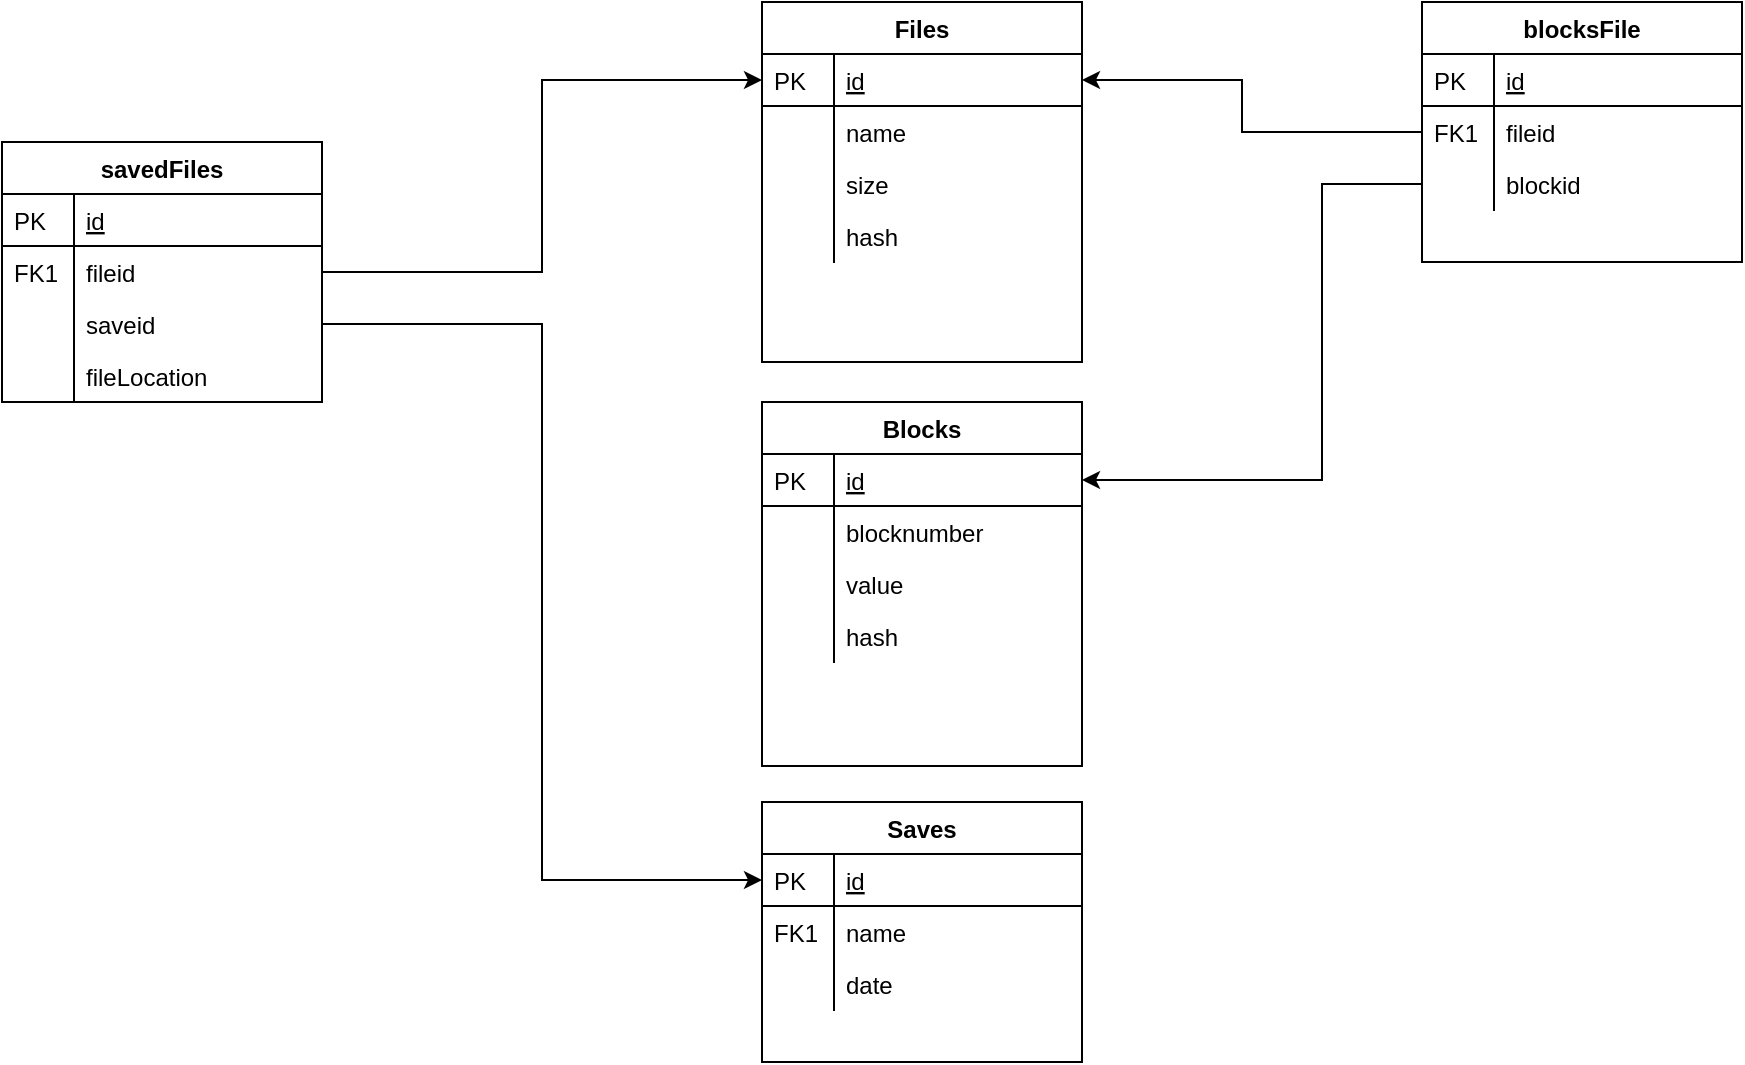 <mxfile version="12.9.13" type="device"><diagram id="C5RBs43oDa-KdzZeNtuy" name="Page-1"><mxGraphModel dx="1264" dy="592" grid="1" gridSize="10" guides="1" tooltips="1" connect="1" arrows="1" fold="1" page="1" pageScale="1" pageWidth="827" pageHeight="1169" math="0" shadow="0"><root><mxCell id="WIyWlLk6GJQsqaUBKTNV-0"/><mxCell id="WIyWlLk6GJQsqaUBKTNV-1" parent="WIyWlLk6GJQsqaUBKTNV-0"/><mxCell id="zkfFHV4jXpPFQw0GAbJ--51" value="Files" style="swimlane;fontStyle=1;childLayout=stackLayout;horizontal=1;startSize=26;horizontalStack=0;resizeParent=1;resizeLast=0;collapsible=1;marginBottom=0;rounded=0;shadow=0;strokeWidth=1;" parent="WIyWlLk6GJQsqaUBKTNV-1" vertex="1"><mxGeometry x="440" y="120" width="160" height="180" as="geometry"><mxRectangle x="20" y="80" width="160" height="26" as="alternateBounds"/></mxGeometry></mxCell><mxCell id="zkfFHV4jXpPFQw0GAbJ--52" value="id" style="shape=partialRectangle;top=0;left=0;right=0;bottom=1;align=left;verticalAlign=top;fillColor=none;spacingLeft=40;spacingRight=4;overflow=hidden;rotatable=0;points=[[0,0.5],[1,0.5]];portConstraint=eastwest;dropTarget=0;rounded=0;shadow=0;strokeWidth=1;fontStyle=4" parent="zkfFHV4jXpPFQw0GAbJ--51" vertex="1"><mxGeometry y="26" width="160" height="26" as="geometry"/></mxCell><mxCell id="zkfFHV4jXpPFQw0GAbJ--53" value="PK" style="shape=partialRectangle;top=0;left=0;bottom=0;fillColor=none;align=left;verticalAlign=top;spacingLeft=4;spacingRight=4;overflow=hidden;rotatable=0;points=[];portConstraint=eastwest;part=1;" parent="zkfFHV4jXpPFQw0GAbJ--52" vertex="1" connectable="0"><mxGeometry width="36" height="26" as="geometry"/></mxCell><mxCell id="zkfFHV4jXpPFQw0GAbJ--54" value="name" style="shape=partialRectangle;top=0;left=0;right=0;bottom=0;align=left;verticalAlign=top;fillColor=none;spacingLeft=40;spacingRight=4;overflow=hidden;rotatable=0;points=[[0,0.5],[1,0.5]];portConstraint=eastwest;dropTarget=0;rounded=0;shadow=0;strokeWidth=1;" parent="zkfFHV4jXpPFQw0GAbJ--51" vertex="1"><mxGeometry y="52" width="160" height="26" as="geometry"/></mxCell><mxCell id="zkfFHV4jXpPFQw0GAbJ--55" value="" style="shape=partialRectangle;top=0;left=0;bottom=0;fillColor=none;align=left;verticalAlign=top;spacingLeft=4;spacingRight=4;overflow=hidden;rotatable=0;points=[];portConstraint=eastwest;part=1;" parent="zkfFHV4jXpPFQw0GAbJ--54" vertex="1" connectable="0"><mxGeometry width="36" height="26" as="geometry"/></mxCell><mxCell id="Aq4q2vyzUwD314ecmyvT-1" value="size&#10;" style="shape=partialRectangle;top=0;left=0;right=0;bottom=0;align=left;verticalAlign=top;fillColor=none;spacingLeft=40;spacingRight=4;overflow=hidden;rotatable=0;points=[[0,0.5],[1,0.5]];portConstraint=eastwest;dropTarget=0;rounded=0;shadow=0;strokeWidth=1;" parent="zkfFHV4jXpPFQw0GAbJ--51" vertex="1"><mxGeometry y="78" width="160" height="26" as="geometry"/></mxCell><mxCell id="Aq4q2vyzUwD314ecmyvT-2" value="" style="shape=partialRectangle;top=0;left=0;bottom=0;fillColor=none;align=left;verticalAlign=top;spacingLeft=4;spacingRight=4;overflow=hidden;rotatable=0;points=[];portConstraint=eastwest;part=1;" parent="Aq4q2vyzUwD314ecmyvT-1" vertex="1" connectable="0"><mxGeometry width="36" height="26" as="geometry"/></mxCell><mxCell id="Aq4q2vyzUwD314ecmyvT-16" value="hash" style="shape=partialRectangle;top=0;left=0;right=0;bottom=0;align=left;verticalAlign=top;fillColor=none;spacingLeft=40;spacingRight=4;overflow=hidden;rotatable=0;points=[[0,0.5],[1,0.5]];portConstraint=eastwest;dropTarget=0;rounded=0;shadow=0;strokeWidth=1;" parent="zkfFHV4jXpPFQw0GAbJ--51" vertex="1"><mxGeometry y="104" width="160" height="26" as="geometry"/></mxCell><mxCell id="Aq4q2vyzUwD314ecmyvT-17" value="" style="shape=partialRectangle;top=0;left=0;bottom=0;fillColor=none;align=left;verticalAlign=top;spacingLeft=4;spacingRight=4;overflow=hidden;rotatable=0;points=[];portConstraint=eastwest;part=1;" parent="Aq4q2vyzUwD314ecmyvT-16" vertex="1" connectable="0"><mxGeometry width="36" height="26" as="geometry"/></mxCell><mxCell id="Aq4q2vyzUwD314ecmyvT-9" value="Blocks" style="swimlane;fontStyle=1;childLayout=stackLayout;horizontal=1;startSize=26;horizontalStack=0;resizeParent=1;resizeLast=0;collapsible=1;marginBottom=0;rounded=0;shadow=0;strokeWidth=1;" parent="WIyWlLk6GJQsqaUBKTNV-1" vertex="1"><mxGeometry x="440" y="320" width="160" height="182" as="geometry"><mxRectangle x="260" y="80" width="160" height="26" as="alternateBounds"/></mxGeometry></mxCell><mxCell id="Aq4q2vyzUwD314ecmyvT-10" value="id" style="shape=partialRectangle;top=0;left=0;right=0;bottom=1;align=left;verticalAlign=top;fillColor=none;spacingLeft=40;spacingRight=4;overflow=hidden;rotatable=0;points=[[0,0.5],[1,0.5]];portConstraint=eastwest;dropTarget=0;rounded=0;shadow=0;strokeWidth=1;fontStyle=4" parent="Aq4q2vyzUwD314ecmyvT-9" vertex="1"><mxGeometry y="26" width="160" height="26" as="geometry"/></mxCell><mxCell id="Aq4q2vyzUwD314ecmyvT-11" value="PK" style="shape=partialRectangle;top=0;left=0;bottom=0;fillColor=none;align=left;verticalAlign=top;spacingLeft=4;spacingRight=4;overflow=hidden;rotatable=0;points=[];portConstraint=eastwest;part=1;" parent="Aq4q2vyzUwD314ecmyvT-10" vertex="1" connectable="0"><mxGeometry width="36" height="26" as="geometry"/></mxCell><mxCell id="F7ainiF7LfrARJ0rKNYO-16" value="blocknumber" style="shape=partialRectangle;top=0;left=0;right=0;bottom=0;align=left;verticalAlign=top;fillColor=none;spacingLeft=40;spacingRight=4;overflow=hidden;rotatable=0;points=[[0,0.5],[1,0.5]];portConstraint=eastwest;dropTarget=0;rounded=0;shadow=0;strokeWidth=1;" parent="Aq4q2vyzUwD314ecmyvT-9" vertex="1"><mxGeometry y="52" width="160" height="26" as="geometry"/></mxCell><mxCell id="F7ainiF7LfrARJ0rKNYO-17" value="" style="shape=partialRectangle;top=0;left=0;bottom=0;fillColor=none;align=left;verticalAlign=top;spacingLeft=4;spacingRight=4;overflow=hidden;rotatable=0;points=[];portConstraint=eastwest;part=1;" parent="F7ainiF7LfrARJ0rKNYO-16" vertex="1" connectable="0"><mxGeometry width="36" height="26" as="geometry"/></mxCell><mxCell id="Aq4q2vyzUwD314ecmyvT-14" value="value" style="shape=partialRectangle;top=0;left=0;right=0;bottom=0;align=left;verticalAlign=top;fillColor=none;spacingLeft=40;spacingRight=4;overflow=hidden;rotatable=0;points=[[0,0.5],[1,0.5]];portConstraint=eastwest;dropTarget=0;rounded=0;shadow=0;strokeWidth=1;" parent="Aq4q2vyzUwD314ecmyvT-9" vertex="1"><mxGeometry y="78" width="160" height="26" as="geometry"/></mxCell><mxCell id="Aq4q2vyzUwD314ecmyvT-15" value="" style="shape=partialRectangle;top=0;left=0;bottom=0;fillColor=none;align=left;verticalAlign=top;spacingLeft=4;spacingRight=4;overflow=hidden;rotatable=0;points=[];portConstraint=eastwest;part=1;" parent="Aq4q2vyzUwD314ecmyvT-14" vertex="1" connectable="0"><mxGeometry width="36" height="26" as="geometry"/></mxCell><mxCell id="F7ainiF7LfrARJ0rKNYO-18" value="hash" style="shape=partialRectangle;top=0;left=0;right=0;bottom=0;align=left;verticalAlign=top;fillColor=none;spacingLeft=40;spacingRight=4;overflow=hidden;rotatable=0;points=[[0,0.5],[1,0.5]];portConstraint=eastwest;dropTarget=0;rounded=0;shadow=0;strokeWidth=1;" parent="Aq4q2vyzUwD314ecmyvT-9" vertex="1"><mxGeometry y="104" width="160" height="26" as="geometry"/></mxCell><mxCell id="F7ainiF7LfrARJ0rKNYO-19" value="" style="shape=partialRectangle;top=0;left=0;bottom=0;fillColor=none;align=left;verticalAlign=top;spacingLeft=4;spacingRight=4;overflow=hidden;rotatable=0;points=[];portConstraint=eastwest;part=1;" parent="F7ainiF7LfrARJ0rKNYO-18" vertex="1" connectable="0"><mxGeometry width="36" height="26" as="geometry"/></mxCell><mxCell id="Z777RDPnw3om9eMc-3nm-4" style="edgeStyle=orthogonalEdgeStyle;rounded=0;orthogonalLoop=1;jettySize=auto;html=1;exitX=1;exitY=0.5;exitDx=0;exitDy=0;" parent="WIyWlLk6GJQsqaUBKTNV-1" source="FWd-vsmhd7TZbgj46777-11" target="zkfFHV4jXpPFQw0GAbJ--65" edge="1"><mxGeometry relative="1" as="geometry"/></mxCell><mxCell id="Z777RDPnw3om9eMc-3nm-5" style="edgeStyle=orthogonalEdgeStyle;rounded=0;orthogonalLoop=1;jettySize=auto;html=1;exitX=1;exitY=0.5;exitDx=0;exitDy=0;" parent="WIyWlLk6GJQsqaUBKTNV-1" source="FWd-vsmhd7TZbgj46777-7" target="zkfFHV4jXpPFQw0GAbJ--52" edge="1"><mxGeometry relative="1" as="geometry"/></mxCell><mxCell id="FWd-vsmhd7TZbgj46777-4" value="savedFiles" style="swimlane;fontStyle=1;childLayout=stackLayout;horizontal=1;startSize=26;horizontalStack=0;resizeParent=1;resizeLast=0;collapsible=1;marginBottom=0;rounded=0;shadow=0;strokeWidth=1;" parent="WIyWlLk6GJQsqaUBKTNV-1" vertex="1"><mxGeometry x="60" y="190" width="160" height="130" as="geometry"><mxRectangle x="260" y="270" width="160" height="26" as="alternateBounds"/></mxGeometry></mxCell><mxCell id="FWd-vsmhd7TZbgj46777-5" value="id" style="shape=partialRectangle;top=0;left=0;right=0;bottom=1;align=left;verticalAlign=top;fillColor=none;spacingLeft=40;spacingRight=4;overflow=hidden;rotatable=0;points=[[0,0.5],[1,0.5]];portConstraint=eastwest;dropTarget=0;rounded=0;shadow=0;strokeWidth=1;fontStyle=4" parent="FWd-vsmhd7TZbgj46777-4" vertex="1"><mxGeometry y="26" width="160" height="26" as="geometry"/></mxCell><mxCell id="FWd-vsmhd7TZbgj46777-6" value="PK" style="shape=partialRectangle;top=0;left=0;bottom=0;fillColor=none;align=left;verticalAlign=top;spacingLeft=4;spacingRight=4;overflow=hidden;rotatable=0;points=[];portConstraint=eastwest;part=1;" parent="FWd-vsmhd7TZbgj46777-5" vertex="1" connectable="0"><mxGeometry width="36" height="26" as="geometry"/></mxCell><mxCell id="FWd-vsmhd7TZbgj46777-7" value="fileid" style="shape=partialRectangle;top=0;left=0;right=0;bottom=0;align=left;verticalAlign=top;fillColor=none;spacingLeft=40;spacingRight=4;overflow=hidden;rotatable=0;points=[[0,0.5],[1,0.5]];portConstraint=eastwest;dropTarget=0;rounded=0;shadow=0;strokeWidth=1;" parent="FWd-vsmhd7TZbgj46777-4" vertex="1"><mxGeometry y="52" width="160" height="26" as="geometry"/></mxCell><mxCell id="FWd-vsmhd7TZbgj46777-8" value="FK1" style="shape=partialRectangle;top=0;left=0;bottom=0;fillColor=none;align=left;verticalAlign=top;spacingLeft=4;spacingRight=4;overflow=hidden;rotatable=0;points=[];portConstraint=eastwest;part=1;" parent="FWd-vsmhd7TZbgj46777-7" vertex="1" connectable="0"><mxGeometry width="36" height="26" as="geometry"/></mxCell><mxCell id="FWd-vsmhd7TZbgj46777-11" value="saveid" style="shape=partialRectangle;top=0;left=0;right=0;bottom=0;align=left;verticalAlign=top;fillColor=none;spacingLeft=40;spacingRight=4;overflow=hidden;rotatable=0;points=[[0,0.5],[1,0.5]];portConstraint=eastwest;dropTarget=0;rounded=0;shadow=0;strokeWidth=1;" parent="FWd-vsmhd7TZbgj46777-4" vertex="1"><mxGeometry y="78" width="160" height="26" as="geometry"/></mxCell><mxCell id="FWd-vsmhd7TZbgj46777-12" value="" style="shape=partialRectangle;top=0;left=0;bottom=0;fillColor=none;align=left;verticalAlign=top;spacingLeft=4;spacingRight=4;overflow=hidden;rotatable=0;points=[];portConstraint=eastwest;part=1;" parent="FWd-vsmhd7TZbgj46777-11" vertex="1" connectable="0"><mxGeometry width="36" height="26" as="geometry"/></mxCell><mxCell id="nFXF8MZ23jindB-fsitG-4" value="fileLocation" style="shape=partialRectangle;top=0;left=0;right=0;bottom=0;align=left;verticalAlign=top;fillColor=none;spacingLeft=40;spacingRight=4;overflow=hidden;rotatable=0;points=[[0,0.5],[1,0.5]];portConstraint=eastwest;dropTarget=0;rounded=0;shadow=0;strokeWidth=1;" parent="FWd-vsmhd7TZbgj46777-4" vertex="1"><mxGeometry y="104" width="160" height="26" as="geometry"/></mxCell><mxCell id="nFXF8MZ23jindB-fsitG-5" value="" style="shape=partialRectangle;top=0;left=0;bottom=0;fillColor=none;align=left;verticalAlign=top;spacingLeft=4;spacingRight=4;overflow=hidden;rotatable=0;points=[];portConstraint=eastwest;part=1;" parent="nFXF8MZ23jindB-fsitG-4" vertex="1" connectable="0"><mxGeometry width="36" height="26" as="geometry"/></mxCell><mxCell id="Z777RDPnw3om9eMc-3nm-13" style="edgeStyle=orthogonalEdgeStyle;rounded=0;orthogonalLoop=1;jettySize=auto;html=1;exitX=0;exitY=0.5;exitDx=0;exitDy=0;" parent="WIyWlLk6GJQsqaUBKTNV-1" source="Z777RDPnw3om9eMc-3nm-11" target="Aq4q2vyzUwD314ecmyvT-10" edge="1"><mxGeometry relative="1" as="geometry"><Array as="points"><mxPoint x="720" y="211"/><mxPoint x="720" y="359"/></Array></mxGeometry></mxCell><mxCell id="Z777RDPnw3om9eMc-3nm-14" style="edgeStyle=orthogonalEdgeStyle;rounded=0;orthogonalLoop=1;jettySize=auto;html=1;exitX=0;exitY=0.5;exitDx=0;exitDy=0;entryX=1;entryY=0.5;entryDx=0;entryDy=0;" parent="WIyWlLk6GJQsqaUBKTNV-1" source="Z777RDPnw3om9eMc-3nm-9" target="zkfFHV4jXpPFQw0GAbJ--52" edge="1"><mxGeometry relative="1" as="geometry"><Array as="points"><mxPoint x="680" y="185"/><mxPoint x="680" y="159"/></Array></mxGeometry></mxCell><mxCell id="zkfFHV4jXpPFQw0GAbJ--64" value="Saves" style="swimlane;fontStyle=1;childLayout=stackLayout;horizontal=1;startSize=26;horizontalStack=0;resizeParent=1;resizeLast=0;collapsible=1;marginBottom=0;rounded=0;shadow=0;strokeWidth=1;" parent="WIyWlLk6GJQsqaUBKTNV-1" vertex="1"><mxGeometry x="440" y="520" width="160" height="130" as="geometry"><mxRectangle x="260" y="270" width="160" height="26" as="alternateBounds"/></mxGeometry></mxCell><mxCell id="zkfFHV4jXpPFQw0GAbJ--65" value="id" style="shape=partialRectangle;top=0;left=0;right=0;bottom=1;align=left;verticalAlign=top;fillColor=none;spacingLeft=40;spacingRight=4;overflow=hidden;rotatable=0;points=[[0,0.5],[1,0.5]];portConstraint=eastwest;dropTarget=0;rounded=0;shadow=0;strokeWidth=1;fontStyle=4" parent="zkfFHV4jXpPFQw0GAbJ--64" vertex="1"><mxGeometry y="26" width="160" height="26" as="geometry"/></mxCell><mxCell id="zkfFHV4jXpPFQw0GAbJ--66" value="PK" style="shape=partialRectangle;top=0;left=0;bottom=0;fillColor=none;align=left;verticalAlign=top;spacingLeft=4;spacingRight=4;overflow=hidden;rotatable=0;points=[];portConstraint=eastwest;part=1;" parent="zkfFHV4jXpPFQw0GAbJ--65" vertex="1" connectable="0"><mxGeometry width="36" height="26" as="geometry"/></mxCell><mxCell id="zkfFHV4jXpPFQw0GAbJ--67" value="name" style="shape=partialRectangle;top=0;left=0;right=0;bottom=0;align=left;verticalAlign=top;fillColor=none;spacingLeft=40;spacingRight=4;overflow=hidden;rotatable=0;points=[[0,0.5],[1,0.5]];portConstraint=eastwest;dropTarget=0;rounded=0;shadow=0;strokeWidth=1;" parent="zkfFHV4jXpPFQw0GAbJ--64" vertex="1"><mxGeometry y="52" width="160" height="26" as="geometry"/></mxCell><mxCell id="zkfFHV4jXpPFQw0GAbJ--68" value="FK1" style="shape=partialRectangle;top=0;left=0;bottom=0;fillColor=none;align=left;verticalAlign=top;spacingLeft=4;spacingRight=4;overflow=hidden;rotatable=0;points=[];portConstraint=eastwest;part=1;" parent="zkfFHV4jXpPFQw0GAbJ--67" vertex="1" connectable="0"><mxGeometry width="36" height="26" as="geometry"/></mxCell><mxCell id="FWd-vsmhd7TZbgj46777-0" value="date" style="shape=partialRectangle;top=0;left=0;right=0;bottom=0;align=left;verticalAlign=top;fillColor=none;spacingLeft=40;spacingRight=4;overflow=hidden;rotatable=0;points=[[0,0.5],[1,0.5]];portConstraint=eastwest;dropTarget=0;rounded=0;shadow=0;strokeWidth=1;" parent="zkfFHV4jXpPFQw0GAbJ--64" vertex="1"><mxGeometry y="78" width="160" height="26" as="geometry"/></mxCell><mxCell id="FWd-vsmhd7TZbgj46777-1" value="" style="shape=partialRectangle;top=0;left=0;bottom=0;fillColor=none;align=left;verticalAlign=top;spacingLeft=4;spacingRight=4;overflow=hidden;rotatable=0;points=[];portConstraint=eastwest;part=1;" parent="FWd-vsmhd7TZbgj46777-0" vertex="1" connectable="0"><mxGeometry width="36" height="26" as="geometry"/></mxCell><mxCell id="Z777RDPnw3om9eMc-3nm-6" value="blocksFile" style="swimlane;fontStyle=1;childLayout=stackLayout;horizontal=1;startSize=26;horizontalStack=0;resizeParent=1;resizeLast=0;collapsible=1;marginBottom=0;rounded=0;shadow=0;strokeWidth=1;" parent="WIyWlLk6GJQsqaUBKTNV-1" vertex="1"><mxGeometry x="770" y="120" width="160" height="130" as="geometry"><mxRectangle x="260" y="270" width="160" height="26" as="alternateBounds"/></mxGeometry></mxCell><mxCell id="Z777RDPnw3om9eMc-3nm-7" value="id" style="shape=partialRectangle;top=0;left=0;right=0;bottom=1;align=left;verticalAlign=top;fillColor=none;spacingLeft=40;spacingRight=4;overflow=hidden;rotatable=0;points=[[0,0.5],[1,0.5]];portConstraint=eastwest;dropTarget=0;rounded=0;shadow=0;strokeWidth=1;fontStyle=4" parent="Z777RDPnw3om9eMc-3nm-6" vertex="1"><mxGeometry y="26" width="160" height="26" as="geometry"/></mxCell><mxCell id="Z777RDPnw3om9eMc-3nm-8" value="PK" style="shape=partialRectangle;top=0;left=0;bottom=0;fillColor=none;align=left;verticalAlign=top;spacingLeft=4;spacingRight=4;overflow=hidden;rotatable=0;points=[];portConstraint=eastwest;part=1;" parent="Z777RDPnw3om9eMc-3nm-7" vertex="1" connectable="0"><mxGeometry width="36" height="26" as="geometry"/></mxCell><mxCell id="Z777RDPnw3om9eMc-3nm-9" value="fileid" style="shape=partialRectangle;top=0;left=0;right=0;bottom=0;align=left;verticalAlign=top;fillColor=none;spacingLeft=40;spacingRight=4;overflow=hidden;rotatable=0;points=[[0,0.5],[1,0.5]];portConstraint=eastwest;dropTarget=0;rounded=0;shadow=0;strokeWidth=1;" parent="Z777RDPnw3om9eMc-3nm-6" vertex="1"><mxGeometry y="52" width="160" height="26" as="geometry"/></mxCell><mxCell id="Z777RDPnw3om9eMc-3nm-10" value="FK1" style="shape=partialRectangle;top=0;left=0;bottom=0;fillColor=none;align=left;verticalAlign=top;spacingLeft=4;spacingRight=4;overflow=hidden;rotatable=0;points=[];portConstraint=eastwest;part=1;" parent="Z777RDPnw3om9eMc-3nm-9" vertex="1" connectable="0"><mxGeometry width="36" height="26" as="geometry"/></mxCell><mxCell id="Z777RDPnw3om9eMc-3nm-11" value="blockid" style="shape=partialRectangle;top=0;left=0;right=0;bottom=0;align=left;verticalAlign=top;fillColor=none;spacingLeft=40;spacingRight=4;overflow=hidden;rotatable=0;points=[[0,0.5],[1,0.5]];portConstraint=eastwest;dropTarget=0;rounded=0;shadow=0;strokeWidth=1;" parent="Z777RDPnw3om9eMc-3nm-6" vertex="1"><mxGeometry y="78" width="160" height="26" as="geometry"/></mxCell><mxCell id="Z777RDPnw3om9eMc-3nm-12" value="" style="shape=partialRectangle;top=0;left=0;bottom=0;fillColor=none;align=left;verticalAlign=top;spacingLeft=4;spacingRight=4;overflow=hidden;rotatable=0;points=[];portConstraint=eastwest;part=1;" parent="Z777RDPnw3om9eMc-3nm-11" vertex="1" connectable="0"><mxGeometry width="36" height="26" as="geometry"/></mxCell></root></mxGraphModel></diagram></mxfile>